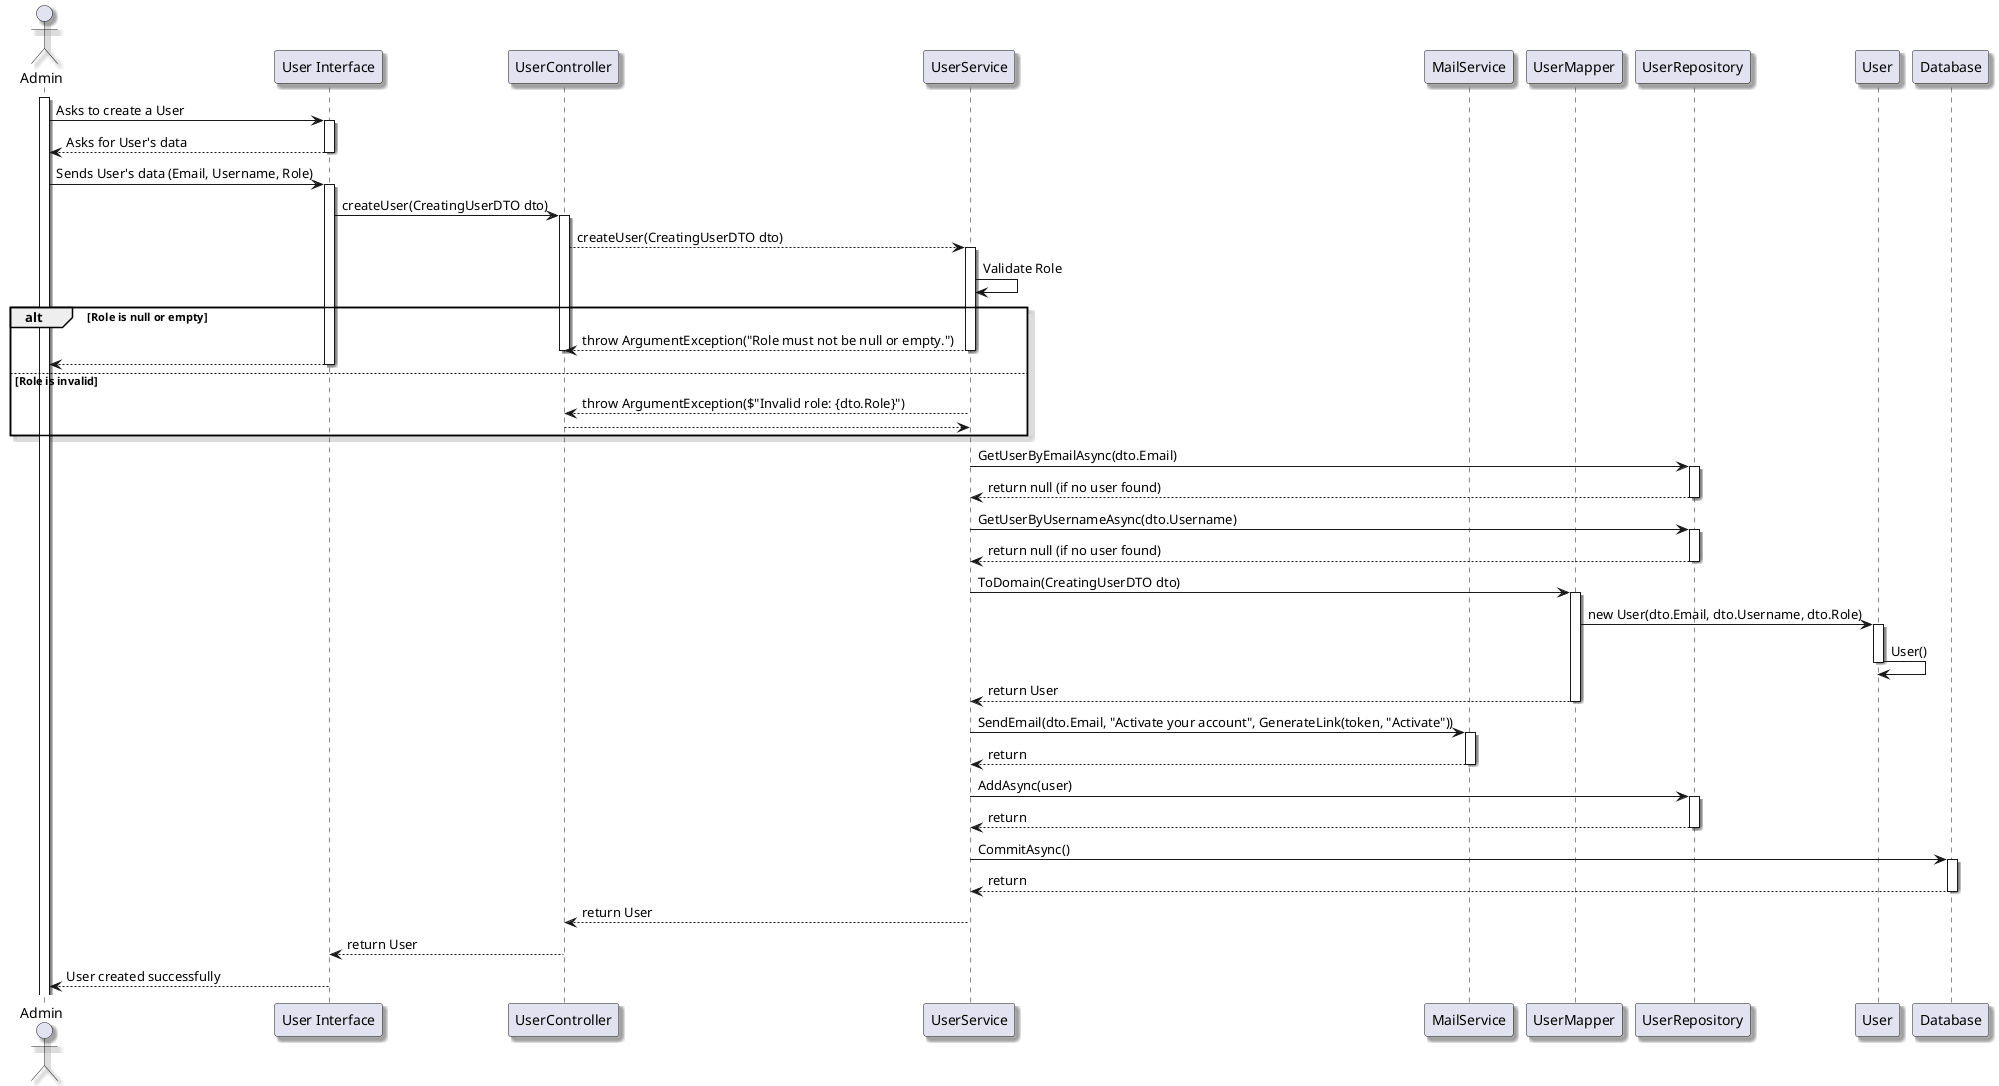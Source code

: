 @startuml level_3
'https://plantuml.com/sequence-diagram
skinparam handwritten false
skinparam monochrome false
skinparam packageStyle rect
skinparam defaultFontName FG Virgil
skinparam shadowing true

actor Admin as AD
participant "User Interface" as UI
participant "UserController" as C
participant "UserService" as S
participant "MailService" as MS
participant "UserMapper" as M
participant "UserRepository" as R
participant "User" as U
participant "Database" as DB

activate AD
AD -> UI: Asks to create a User
activate UI
UI --> AD: Asks for User's data
deactivate UI
AD -> UI: Sends User's data (Email, Username, Role)
activate UI
UI -> C: createUser(CreatingUserDTO dto)
activate C
C --> S: createUser(CreatingUserDTO dto)
activate S
S -> S: Validate Role
alt Role is null or empty
    S --> C: throw ArgumentException("Role must not be null or empty.")
    deactivate S
    deactivate C
    return
else Role is invalid
    S --> C: throw ArgumentException($"Invalid role: {dto.Role}")
    deactivate S
    deactivate C
    return
end

S -> R: GetUserByEmailAsync(dto.Email)
activate R
R --> S: return null (if no user found)
deactivate R

S -> R: GetUserByUsernameAsync(dto.Username)
activate R
R --> S: return null (if no user found)
deactivate R

S -> M: ToDomain(CreatingUserDTO dto)
activate M
M -> U: new User(dto.Email, dto.Username, dto.Role)
activate U
U -> U: User()
deactivate U
M --> S: return User
deactivate M

S -> MS: SendEmail(dto.Email, "Activate your account", GenerateLink(token, "Activate"))
activate MS
MS --> S: return
deactivate MS

S -> R: AddAsync(user)
activate R
R --> S: return
deactivate R

S -> DB: CommitAsync()
activate DB
DB --> S: return
deactivate DB

S --> C: return User
deactivate S
C --> UI: return User
deactivate C
UI --> AD: User created successfully
deactivate UI
@enduml
